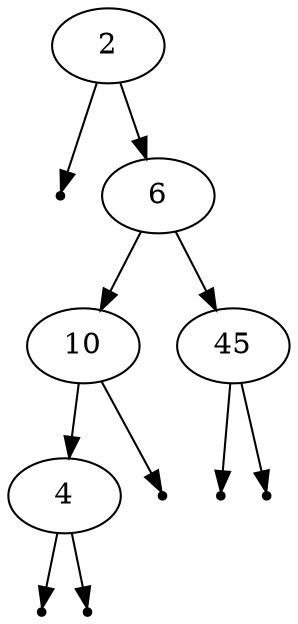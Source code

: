 digraph {
graph [ordering="out"];
Node0 [label=2];
Null0 [shape=point]
;Node0 -> Null0;
Node1 [label=6];
Node0 -> Node1;
Node2 [label=10];
Node1 -> Node2;
Node3 [label=45];
Node1 -> Node3;
Node4 [label=4];
Node2 -> Node4;
Null1 [shape=point]
;Node2 -> Null1;
Null2 [shape=point]
;Node3 -> Null2;
Null3 [shape=point]
;Node3 -> Null3;
Null4 [shape=point]
;Node4 -> Null4;
Null5 [shape=point]
;Node4 -> Null5;
}